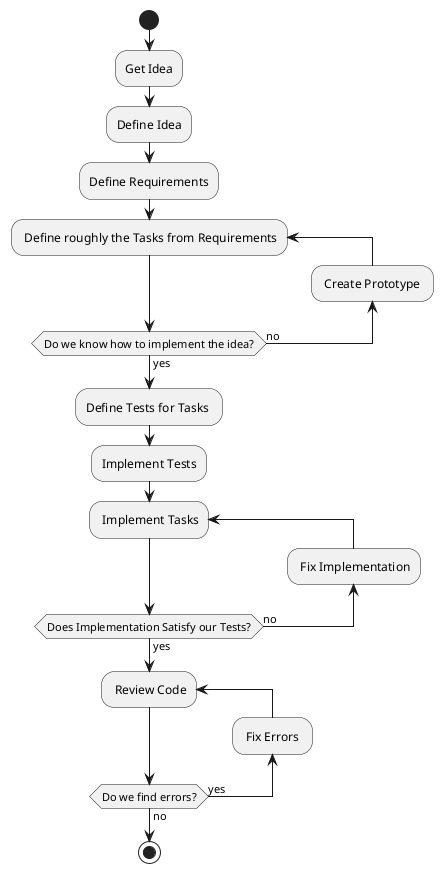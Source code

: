@startuml Process_AtBeginning

start
:Get Idea;
:Define Idea;

:Define Requirements; 

repeat : Define roughly the Tasks from Requirements

backward: Create Prototype ;
repeat while (Do we know how to implement the idea?) is (no) not (yes)



:Define Tests for Tasks ;

:Implement Tests;

repeat : Implement Tasks

backward: Fix Implementation;
repeat while (Does Implementation Satisfy our Tests?) is (no) not (yes)

repeat : Review Code 
backward : Fix Errors ;
repeat while (Do we find errors?) is (yes) not (no)

stop


@enduml